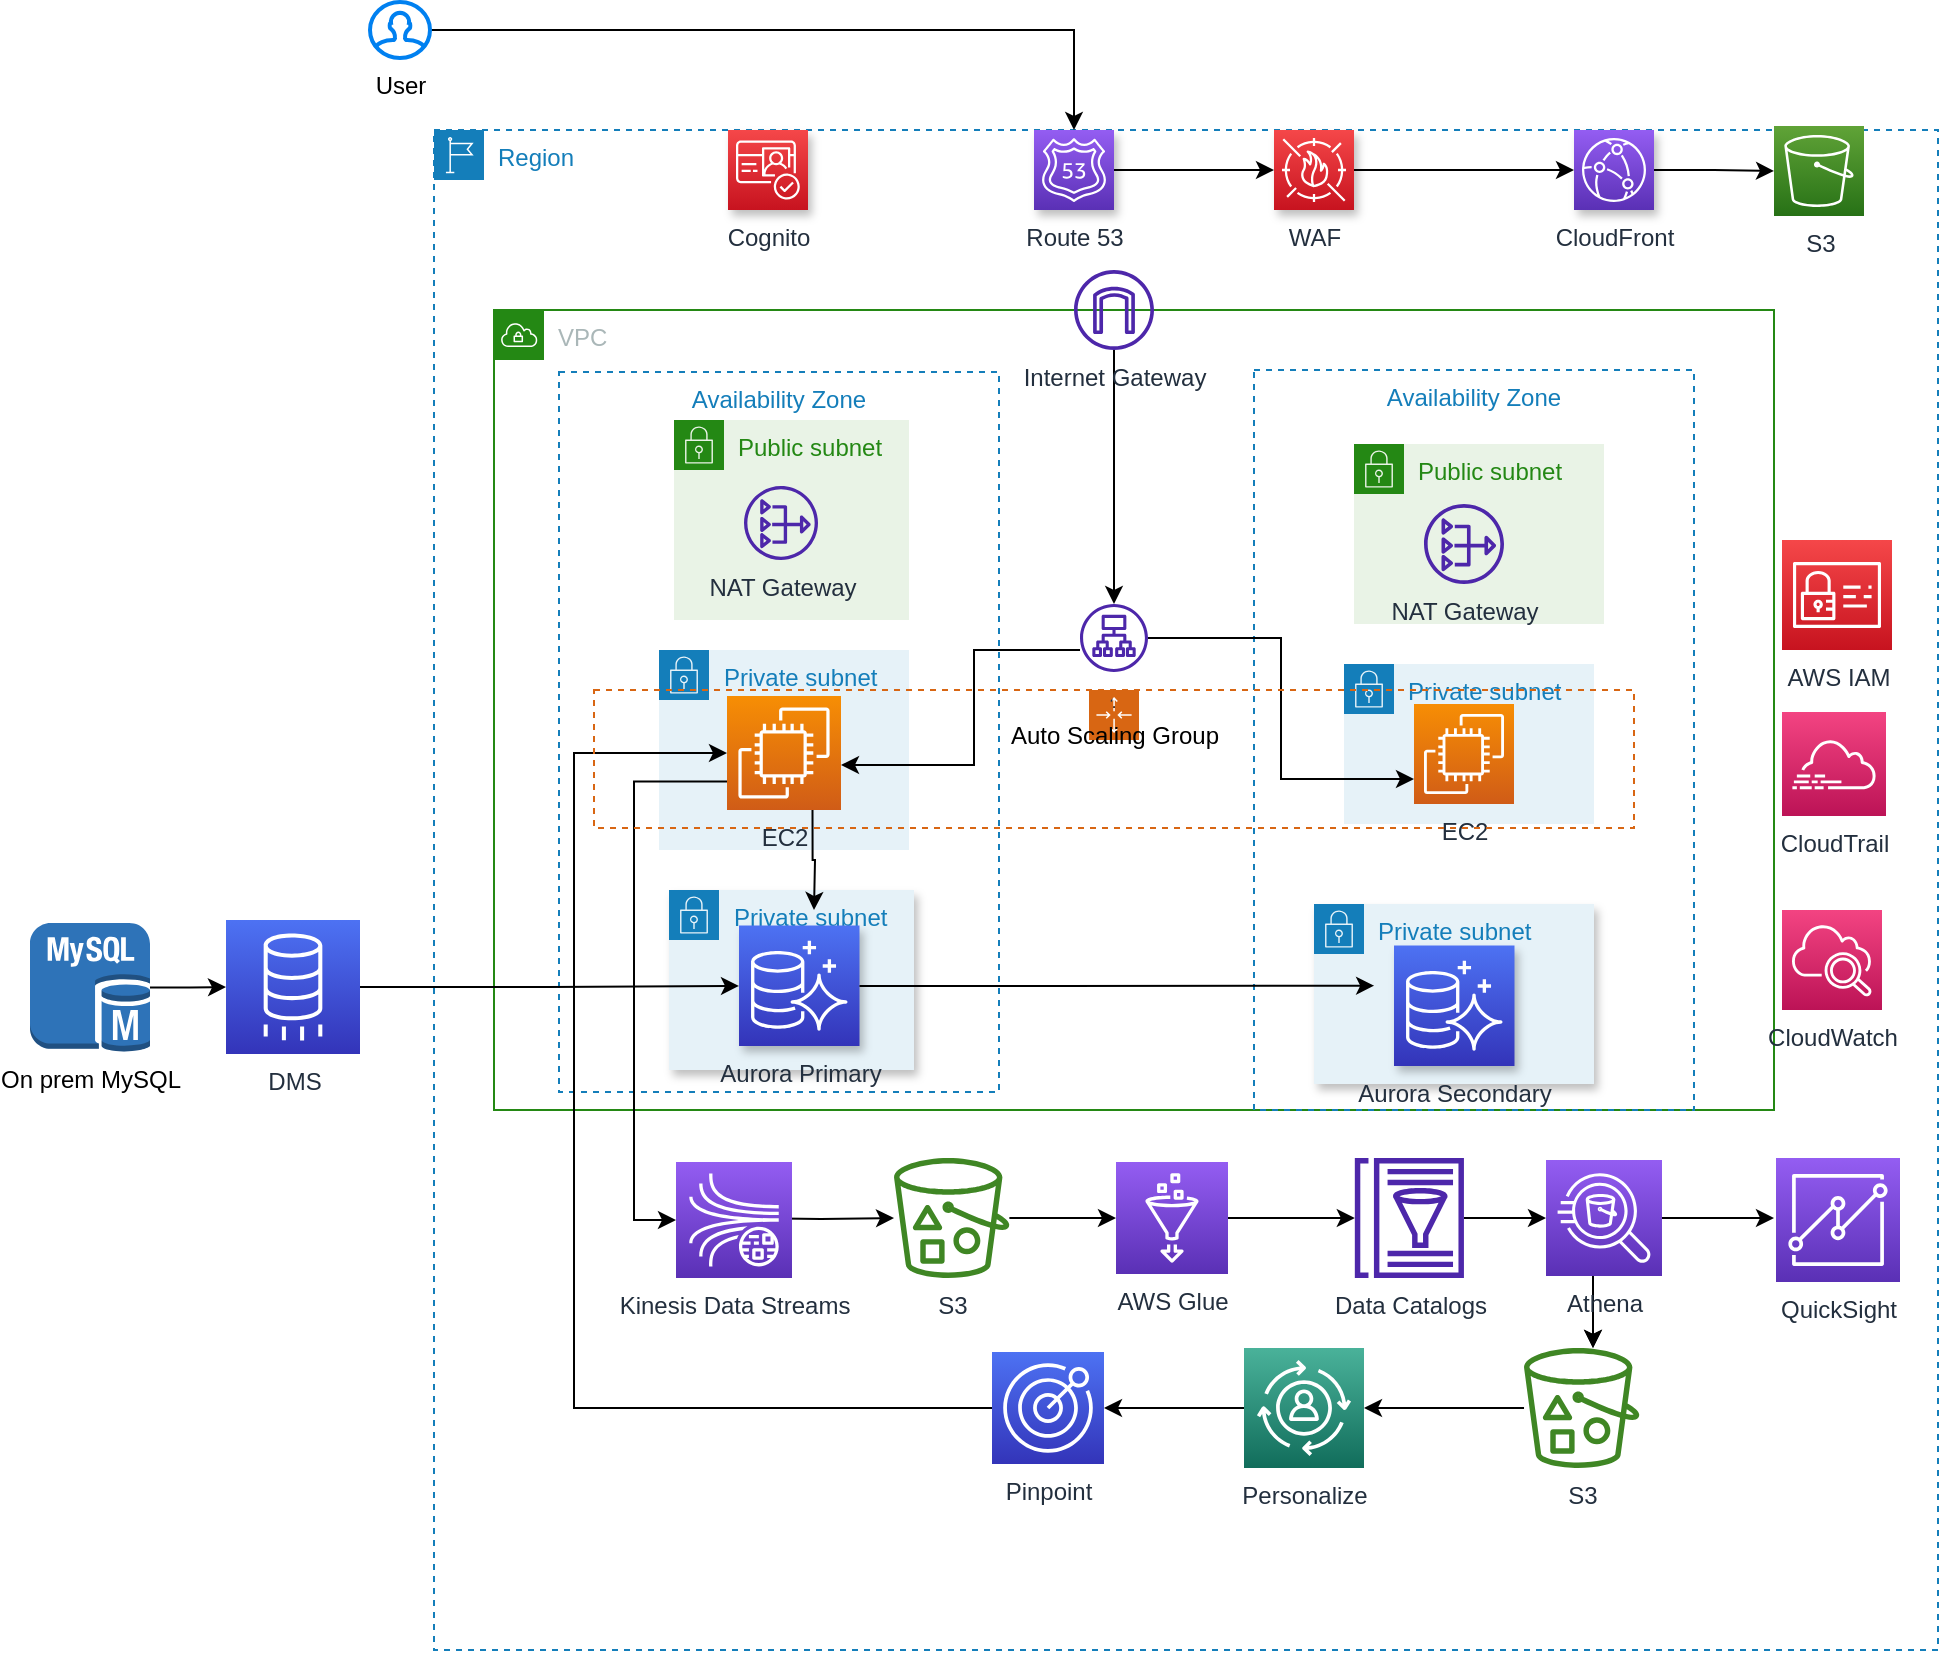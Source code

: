 <mxfile version="17.4.0" type="github">
  <diagram id="FRSoBtHujyncFjuJLg8h" name="Page-1">
    <mxGraphModel dx="2276" dy="820" grid="1" gridSize="10" guides="1" tooltips="1" connect="1" arrows="1" fold="1" page="1" pageScale="1" pageWidth="850" pageHeight="1100" math="0" shadow="0">
      <root>
        <mxCell id="0" />
        <mxCell id="1" parent="0" />
        <mxCell id="N7xInEoGNkmSRCjMhbKC-1" value="Region" style="points=[[0,0],[0.25,0],[0.5,0],[0.75,0],[1,0],[1,0.25],[1,0.5],[1,0.75],[1,1],[0.75,1],[0.5,1],[0.25,1],[0,1],[0,0.75],[0,0.5],[0,0.25]];outlineConnect=0;gradientColor=none;html=1;whiteSpace=wrap;fontSize=12;fontStyle=0;container=1;pointerEvents=0;collapsible=0;recursiveResize=0;shape=mxgraph.aws4.group;grIcon=mxgraph.aws4.group_region;strokeColor=#147EBA;fillColor=none;verticalAlign=top;align=left;spacingLeft=30;fontColor=#147EBA;dashed=1;shadow=0;" vertex="1" parent="1">
          <mxGeometry x="60" y="110" width="752" height="760" as="geometry" />
        </mxCell>
        <mxCell id="N7xInEoGNkmSRCjMhbKC-2" value="VPC" style="points=[[0,0],[0.25,0],[0.5,0],[0.75,0],[1,0],[1,0.25],[1,0.5],[1,0.75],[1,1],[0.75,1],[0.5,1],[0.25,1],[0,1],[0,0.75],[0,0.5],[0,0.25]];outlineConnect=0;gradientColor=none;html=1;whiteSpace=wrap;fontSize=12;fontStyle=0;container=1;pointerEvents=0;collapsible=0;recursiveResize=0;shape=mxgraph.aws4.group;grIcon=mxgraph.aws4.group_vpc;strokeColor=#248814;fillColor=none;verticalAlign=top;align=left;spacingLeft=30;fontColor=#AAB7B8;dashed=0;" vertex="1" parent="N7xInEoGNkmSRCjMhbKC-1">
          <mxGeometry x="30" y="90" width="640" height="400" as="geometry" />
        </mxCell>
        <mxCell id="N7xInEoGNkmSRCjMhbKC-34" value="Private subnet" style="points=[[0,0],[0.25,0],[0.5,0],[0.75,0],[1,0],[1,0.25],[1,0.5],[1,0.75],[1,1],[0.75,1],[0.5,1],[0.25,1],[0,1],[0,0.75],[0,0.5],[0,0.25]];outlineConnect=0;gradientColor=none;html=1;whiteSpace=wrap;fontSize=12;fontStyle=0;container=1;pointerEvents=0;collapsible=0;recursiveResize=0;shape=mxgraph.aws4.group;grIcon=mxgraph.aws4.group_security_group;grStroke=0;strokeColor=#147EBA;fillColor=#E6F2F8;verticalAlign=top;align=left;spacingLeft=30;fontColor=#147EBA;dashed=0;shadow=1;" vertex="1" parent="N7xInEoGNkmSRCjMhbKC-2">
          <mxGeometry x="410" y="297" width="140" height="90" as="geometry" />
        </mxCell>
        <mxCell id="N7xInEoGNkmSRCjMhbKC-13" value="Private subnet" style="points=[[0,0],[0.25,0],[0.5,0],[0.75,0],[1,0],[1,0.25],[1,0.5],[1,0.75],[1,1],[0.75,1],[0.5,1],[0.25,1],[0,1],[0,0.75],[0,0.5],[0,0.25]];outlineConnect=0;gradientColor=none;html=1;whiteSpace=wrap;fontSize=12;fontStyle=0;container=1;pointerEvents=0;collapsible=0;recursiveResize=0;shape=mxgraph.aws4.group;grIcon=mxgraph.aws4.group_security_group;grStroke=0;strokeColor=#147EBA;fillColor=#E6F2F8;verticalAlign=top;align=left;spacingLeft=30;fontColor=#147EBA;dashed=0;" vertex="1" parent="N7xInEoGNkmSRCjMhbKC-34">
          <mxGeometry x="15" y="-120" width="125" height="80" as="geometry" />
        </mxCell>
        <mxCell id="N7xInEoGNkmSRCjMhbKC-17" value="EC2" style="sketch=0;points=[[0,0,0],[0.25,0,0],[0.5,0,0],[0.75,0,0],[1,0,0],[0,1,0],[0.25,1,0],[0.5,1,0],[0.75,1,0],[1,1,0],[0,0.25,0],[0,0.5,0],[0,0.75,0],[1,0.25,0],[1,0.5,0],[1,0.75,0]];outlineConnect=0;fontColor=#232F3E;gradientColor=#F78E04;gradientDirection=north;fillColor=#D05C17;strokeColor=#ffffff;dashed=0;verticalLabelPosition=bottom;verticalAlign=top;align=center;html=1;fontSize=12;fontStyle=0;aspect=fixed;shape=mxgraph.aws4.resourceIcon;resIcon=mxgraph.aws4.ec2;" vertex="1" parent="N7xInEoGNkmSRCjMhbKC-13">
          <mxGeometry x="35" y="20" width="50" height="50" as="geometry" />
        </mxCell>
        <mxCell id="N7xInEoGNkmSRCjMhbKC-7" value="Availability Zone" style="fillColor=none;strokeColor=#147EBA;dashed=1;verticalAlign=top;fontStyle=0;fontColor=#147EBA;" vertex="1" parent="N7xInEoGNkmSRCjMhbKC-34">
          <mxGeometry x="-30" y="-267" width="220" height="370" as="geometry" />
        </mxCell>
        <mxCell id="N7xInEoGNkmSRCjMhbKC-10" value="Public subnet" style="points=[[0,0],[0.25,0],[0.5,0],[0.75,0],[1,0],[1,0.25],[1,0.5],[1,0.75],[1,1],[0.75,1],[0.5,1],[0.25,1],[0,1],[0,0.75],[0,0.5],[0,0.25]];outlineConnect=0;gradientColor=none;html=1;whiteSpace=wrap;fontSize=12;fontStyle=0;container=1;pointerEvents=0;collapsible=0;recursiveResize=0;shape=mxgraph.aws4.group;grIcon=mxgraph.aws4.group_security_group;grStroke=0;strokeColor=#248814;fillColor=#E9F3E6;verticalAlign=top;align=left;spacingLeft=30;fontColor=#248814;dashed=0;" vertex="1" parent="N7xInEoGNkmSRCjMhbKC-34">
          <mxGeometry x="20" y="-230" width="125" height="90" as="geometry" />
        </mxCell>
        <mxCell id="N7xInEoGNkmSRCjMhbKC-15" value="NAT Gateway" style="sketch=0;outlineConnect=0;fontColor=#232F3E;gradientColor=none;fillColor=#4D27AA;strokeColor=none;dashed=0;verticalLabelPosition=bottom;verticalAlign=top;align=center;html=1;fontSize=12;fontStyle=0;aspect=fixed;pointerEvents=1;shape=mxgraph.aws4.nat_gateway;" vertex="1" parent="N7xInEoGNkmSRCjMhbKC-10">
          <mxGeometry x="35" y="30" width="40" height="40" as="geometry" />
        </mxCell>
        <mxCell id="N7xInEoGNkmSRCjMhbKC-38" value="&lt;div&gt;Aurora Secondary&lt;/div&gt;&lt;div&gt;&lt;br&gt;&lt;/div&gt;" style="sketch=0;points=[[0,0,0],[0.25,0,0],[0.5,0,0],[0.75,0,0],[1,0,0],[0,1,0],[0.25,1,0],[0.5,1,0],[0.75,1,0],[1,1,0],[0,0.25,0],[0,0.5,0],[0,0.75,0],[1,0.25,0],[1,0.5,0],[1,0.75,0]];outlineConnect=0;fontColor=#232F3E;gradientColor=#4D72F3;gradientDirection=north;fillColor=#3334B9;strokeColor=#ffffff;dashed=0;verticalLabelPosition=bottom;verticalAlign=top;align=center;html=1;fontSize=12;fontStyle=0;aspect=fixed;shape=mxgraph.aws4.resourceIcon;resIcon=mxgraph.aws4.aurora;shadow=1;" vertex="1" parent="N7xInEoGNkmSRCjMhbKC-34">
          <mxGeometry x="40" y="20.75" width="60.25" height="60.25" as="geometry" />
        </mxCell>
        <mxCell id="N7xInEoGNkmSRCjMhbKC-28" value="Private subnet" style="points=[[0,0],[0.25,0],[0.5,0],[0.75,0],[1,0],[1,0.25],[1,0.5],[1,0.75],[1,1],[0.75,1],[0.5,1],[0.25,1],[0,1],[0,0.75],[0,0.5],[0,0.25]];outlineConnect=0;gradientColor=none;html=1;whiteSpace=wrap;fontSize=12;fontStyle=0;container=1;pointerEvents=0;collapsible=0;recursiveResize=0;shape=mxgraph.aws4.group;grIcon=mxgraph.aws4.group_security_group;grStroke=0;strokeColor=#147EBA;fillColor=#E6F2F8;verticalAlign=top;align=left;spacingLeft=30;fontColor=#147EBA;dashed=0;shadow=1;" vertex="1" parent="N7xInEoGNkmSRCjMhbKC-2">
          <mxGeometry x="87.5" y="290" width="122.5" height="90" as="geometry" />
        </mxCell>
        <mxCell id="N7xInEoGNkmSRCjMhbKC-6" value="Availability Zone" style="fillColor=none;strokeColor=#147EBA;dashed=1;verticalAlign=top;fontStyle=0;fontColor=#147EBA;" vertex="1" parent="N7xInEoGNkmSRCjMhbKC-28">
          <mxGeometry x="-55" y="-259" width="220" height="360" as="geometry" />
        </mxCell>
        <mxCell id="N7xInEoGNkmSRCjMhbKC-8" value="Public subnet" style="points=[[0,0],[0.25,0],[0.5,0],[0.75,0],[1,0],[1,0.25],[1,0.5],[1,0.75],[1,1],[0.75,1],[0.5,1],[0.25,1],[0,1],[0,0.75],[0,0.5],[0,0.25]];outlineConnect=0;gradientColor=none;html=1;whiteSpace=wrap;fontSize=12;fontStyle=0;container=1;pointerEvents=0;collapsible=0;recursiveResize=0;shape=mxgraph.aws4.group;grIcon=mxgraph.aws4.group_security_group;grStroke=0;strokeColor=#248814;fillColor=#E9F3E6;verticalAlign=top;align=left;spacingLeft=30;fontColor=#248814;dashed=0;" vertex="1" parent="N7xInEoGNkmSRCjMhbKC-28">
          <mxGeometry x="2.5" y="-235" width="117.5" height="100" as="geometry" />
        </mxCell>
        <mxCell id="N7xInEoGNkmSRCjMhbKC-14" value="NAT Gateway" style="sketch=0;outlineConnect=0;fontColor=#232F3E;gradientColor=none;fillColor=#4D27AA;strokeColor=none;dashed=0;verticalLabelPosition=bottom;verticalAlign=top;align=center;html=1;fontSize=12;fontStyle=0;aspect=fixed;pointerEvents=1;shape=mxgraph.aws4.nat_gateway;" vertex="1" parent="N7xInEoGNkmSRCjMhbKC-8">
          <mxGeometry x="35" y="33" width="37" height="37" as="geometry" />
        </mxCell>
        <mxCell id="N7xInEoGNkmSRCjMhbKC-11" value="Private subnet" style="points=[[0,0],[0.25,0],[0.5,0],[0.75,0],[1,0],[1,0.25],[1,0.5],[1,0.75],[1,1],[0.75,1],[0.5,1],[0.25,1],[0,1],[0,0.75],[0,0.5],[0,0.25]];outlineConnect=0;gradientColor=none;html=1;whiteSpace=wrap;fontSize=12;fontStyle=0;container=1;pointerEvents=0;collapsible=0;recursiveResize=0;shape=mxgraph.aws4.group;grIcon=mxgraph.aws4.group_security_group;grStroke=0;strokeColor=#147EBA;fillColor=#E6F2F8;verticalAlign=top;align=left;spacingLeft=30;fontColor=#147EBA;dashed=0;" vertex="1" parent="N7xInEoGNkmSRCjMhbKC-28">
          <mxGeometry x="-5" y="-120" width="125" height="100" as="geometry" />
        </mxCell>
        <mxCell id="N7xInEoGNkmSRCjMhbKC-16" value="EC2 " style="sketch=0;points=[[0,0,0],[0.25,0,0],[0.5,0,0],[0.75,0,0],[1,0,0],[0,1,0],[0.25,1,0],[0.5,1,0],[0.75,1,0],[1,1,0],[0,0.25,0],[0,0.5,0],[0,0.75,0],[1,0.25,0],[1,0.5,0],[1,0.75,0]];outlineConnect=0;fontColor=#232F3E;gradientColor=#F78E04;gradientDirection=north;fillColor=#D05C17;strokeColor=#ffffff;dashed=0;verticalLabelPosition=bottom;verticalAlign=top;align=center;html=1;fontSize=12;fontStyle=0;aspect=fixed;shape=mxgraph.aws4.resourceIcon;resIcon=mxgraph.aws4.ec2;" vertex="1" parent="N7xInEoGNkmSRCjMhbKC-11">
          <mxGeometry x="34" y="23" width="57" height="57" as="geometry" />
        </mxCell>
        <mxCell id="N7xInEoGNkmSRCjMhbKC-37" value="&lt;div&gt;Aurora Primary&lt;/div&gt;&lt;div&gt;&lt;br&gt;&lt;/div&gt;" style="sketch=0;points=[[0,0,0],[0.25,0,0],[0.5,0,0],[0.75,0,0],[1,0,0],[0,1,0],[0.25,1,0],[0.5,1,0],[0.75,1,0],[1,1,0],[0,0.25,0],[0,0.5,0],[0,0.75,0],[1,0.25,0],[1,0.5,0],[1,0.75,0]];outlineConnect=0;fontColor=#232F3E;gradientColor=#4D72F3;gradientDirection=north;fillColor=#3334B9;strokeColor=#ffffff;dashed=0;verticalLabelPosition=bottom;verticalAlign=top;align=center;html=1;fontSize=12;fontStyle=0;aspect=fixed;shape=mxgraph.aws4.resourceIcon;resIcon=mxgraph.aws4.aurora;shadow=1;" vertex="1" parent="N7xInEoGNkmSRCjMhbKC-28">
          <mxGeometry x="35" y="17.75" width="60.25" height="60.25" as="geometry" />
        </mxCell>
        <mxCell id="N7xInEoGNkmSRCjMhbKC-79" style="rounded=0;orthogonalLoop=1;jettySize=auto;html=1;edgeStyle=orthogonalEdgeStyle;exitX=0.75;exitY=1;exitDx=0;exitDy=0;exitPerimeter=0;" edge="1" parent="N7xInEoGNkmSRCjMhbKC-28" source="N7xInEoGNkmSRCjMhbKC-16">
          <mxGeometry relative="1" as="geometry">
            <mxPoint x="72.5" y="10" as="targetPoint" />
          </mxGeometry>
        </mxCell>
        <mxCell id="N7xInEoGNkmSRCjMhbKC-62" style="edgeStyle=orthogonalEdgeStyle;rounded=0;orthogonalLoop=1;jettySize=auto;html=1;entryX=1;entryY=0.5;entryDx=0;entryDy=0;entryPerimeter=0;" edge="1" parent="N7xInEoGNkmSRCjMhbKC-2">
          <mxGeometry relative="1" as="geometry">
            <mxPoint x="293" y="170" as="sourcePoint" />
            <mxPoint x="173.5" y="227.5" as="targetPoint" />
            <Array as="points">
              <mxPoint x="240" y="170" />
              <mxPoint x="240" y="228" />
            </Array>
          </mxGeometry>
        </mxCell>
        <mxCell id="N7xInEoGNkmSRCjMhbKC-66" style="edgeStyle=orthogonalEdgeStyle;rounded=0;orthogonalLoop=1;jettySize=auto;html=1;entryX=0;entryY=0.75;entryDx=0;entryDy=0;entryPerimeter=0;" edge="1" parent="N7xInEoGNkmSRCjMhbKC-2" source="N7xInEoGNkmSRCjMhbKC-21" target="N7xInEoGNkmSRCjMhbKC-17">
          <mxGeometry relative="1" as="geometry" />
        </mxCell>
        <mxCell id="N7xInEoGNkmSRCjMhbKC-21" value="ELB" style="sketch=0;outlineConnect=0;fontColor=#232F3E;gradientColor=none;fillColor=#4D27AA;strokeColor=none;dashed=0;verticalLabelPosition=bottom;verticalAlign=top;align=center;html=1;fontSize=12;fontStyle=0;aspect=fixed;pointerEvents=1;shape=mxgraph.aws4.application_load_balancer;" vertex="1" parent="N7xInEoGNkmSRCjMhbKC-2">
          <mxGeometry x="293" y="147" width="34" height="34" as="geometry" />
        </mxCell>
        <mxCell id="N7xInEoGNkmSRCjMhbKC-75" value="&lt;div&gt;CloudTrail&lt;/div&gt;&lt;div&gt;&lt;br&gt;&lt;/div&gt;" style="sketch=0;points=[[0,0,0],[0.25,0,0],[0.5,0,0],[0.75,0,0],[1,0,0],[0,1,0],[0.25,1,0],[0.5,1,0],[0.75,1,0],[1,1,0],[0,0.25,0],[0,0.5,0],[0,0.75,0],[1,0.25,0],[1,0.5,0],[1,0.75,0]];points=[[0,0,0],[0.25,0,0],[0.5,0,0],[0.75,0,0],[1,0,0],[0,1,0],[0.25,1,0],[0.5,1,0],[0.75,1,0],[1,1,0],[0,0.25,0],[0,0.5,0],[0,0.75,0],[1,0.25,0],[1,0.5,0],[1,0.75,0]];outlineConnect=0;fontColor=#232F3E;gradientColor=#F34482;gradientDirection=north;fillColor=#BC1356;strokeColor=#ffffff;dashed=0;verticalLabelPosition=bottom;verticalAlign=top;align=center;html=1;fontSize=12;fontStyle=0;aspect=fixed;shape=mxgraph.aws4.resourceIcon;resIcon=mxgraph.aws4.cloudtrail;shadow=0;" vertex="1" parent="N7xInEoGNkmSRCjMhbKC-2">
          <mxGeometry x="644" y="201" width="52" height="52" as="geometry" />
        </mxCell>
        <mxCell id="N7xInEoGNkmSRCjMhbKC-81" style="edgeStyle=orthogonalEdgeStyle;rounded=0;orthogonalLoop=1;jettySize=auto;html=1;entryX=0.273;entryY=0.832;entryDx=0;entryDy=0;entryPerimeter=0;" edge="1" parent="N7xInEoGNkmSRCjMhbKC-2" source="N7xInEoGNkmSRCjMhbKC-37" target="N7xInEoGNkmSRCjMhbKC-7">
          <mxGeometry relative="1" as="geometry" />
        </mxCell>
        <mxCell id="N7xInEoGNkmSRCjMhbKC-61" style="edgeStyle=orthogonalEdgeStyle;rounded=0;orthogonalLoop=1;jettySize=auto;html=1;" edge="1" parent="N7xInEoGNkmSRCjMhbKC-1" source="N7xInEoGNkmSRCjMhbKC-5" target="N7xInEoGNkmSRCjMhbKC-21">
          <mxGeometry relative="1" as="geometry" />
        </mxCell>
        <mxCell id="N7xInEoGNkmSRCjMhbKC-5" value="&lt;div&gt;Internet Gateway&lt;/div&gt;&lt;div&gt;&lt;br&gt;&lt;/div&gt;" style="sketch=0;outlineConnect=0;fontColor=#232F3E;gradientColor=none;fillColor=#4D27AA;strokeColor=none;dashed=0;verticalLabelPosition=bottom;verticalAlign=top;align=center;html=1;fontSize=12;fontStyle=0;aspect=fixed;pointerEvents=1;shape=mxgraph.aws4.internet_gateway;" vertex="1" parent="N7xInEoGNkmSRCjMhbKC-1">
          <mxGeometry x="320" y="70" width="40" height="40" as="geometry" />
        </mxCell>
        <mxCell id="N7xInEoGNkmSRCjMhbKC-45" value="" style="edgeStyle=orthogonalEdgeStyle;rounded=0;orthogonalLoop=1;jettySize=auto;html=1;entryX=0.5;entryY=0;entryDx=0;entryDy=0;entryPerimeter=0;" edge="1" parent="N7xInEoGNkmSRCjMhbKC-1" source="N7xInEoGNkmSRCjMhbKC-26" target="N7xInEoGNkmSRCjMhbKC-40">
          <mxGeometry relative="1" as="geometry">
            <mxPoint x="181" y="-48" as="targetPoint" />
          </mxGeometry>
        </mxCell>
        <mxCell id="N7xInEoGNkmSRCjMhbKC-26" value="&lt;div&gt;User&lt;/div&gt;&lt;div&gt;&lt;br&gt;&lt;/div&gt;" style="html=1;verticalLabelPosition=bottom;align=center;labelBackgroundColor=#ffffff;verticalAlign=top;strokeWidth=2;strokeColor=#0080F0;shadow=0;dashed=0;shape=mxgraph.ios7.icons.user;" vertex="1" parent="N7xInEoGNkmSRCjMhbKC-1">
          <mxGeometry x="-32" y="-64" width="30" height="28" as="geometry" />
        </mxCell>
        <mxCell id="N7xInEoGNkmSRCjMhbKC-48" value="" style="edgeStyle=orthogonalEdgeStyle;rounded=0;orthogonalLoop=1;jettySize=auto;html=1;" edge="1" parent="N7xInEoGNkmSRCjMhbKC-1" source="N7xInEoGNkmSRCjMhbKC-40" target="N7xInEoGNkmSRCjMhbKC-42">
          <mxGeometry relative="1" as="geometry" />
        </mxCell>
        <mxCell id="N7xInEoGNkmSRCjMhbKC-40" value="&lt;div&gt;Route 53&lt;/div&gt;&lt;div&gt;&lt;br&gt;&lt;/div&gt;" style="sketch=0;points=[[0,0,0],[0.25,0,0],[0.5,0,0],[0.75,0,0],[1,0,0],[0,1,0],[0.25,1,0],[0.5,1,0],[0.75,1,0],[1,1,0],[0,0.25,0],[0,0.5,0],[0,0.75,0],[1,0.25,0],[1,0.5,0],[1,0.75,0]];outlineConnect=0;fontColor=#232F3E;gradientColor=#945DF2;gradientDirection=north;fillColor=#5A30B5;strokeColor=#ffffff;dashed=0;verticalLabelPosition=bottom;verticalAlign=top;align=center;html=1;fontSize=12;fontStyle=0;aspect=fixed;shape=mxgraph.aws4.resourceIcon;resIcon=mxgraph.aws4.route_53;shadow=1;" vertex="1" parent="N7xInEoGNkmSRCjMhbKC-1">
          <mxGeometry x="300" width="40" height="40" as="geometry" />
        </mxCell>
        <mxCell id="N7xInEoGNkmSRCjMhbKC-42" value="&lt;div&gt;WAF&lt;/div&gt;&lt;div&gt;&lt;br&gt;&lt;/div&gt;" style="sketch=0;points=[[0,0,0],[0.25,0,0],[0.5,0,0],[0.75,0,0],[1,0,0],[0,1,0],[0.25,1,0],[0.5,1,0],[0.75,1,0],[1,1,0],[0,0.25,0],[0,0.5,0],[0,0.75,0],[1,0.25,0],[1,0.5,0],[1,0.75,0]];outlineConnect=0;fontColor=#232F3E;gradientColor=#F54749;gradientDirection=north;fillColor=#C7131F;strokeColor=#ffffff;dashed=0;verticalLabelPosition=bottom;verticalAlign=top;align=center;html=1;fontSize=12;fontStyle=0;aspect=fixed;shape=mxgraph.aws4.resourceIcon;resIcon=mxgraph.aws4.waf;shadow=1;" vertex="1" parent="N7xInEoGNkmSRCjMhbKC-1">
          <mxGeometry x="420" width="40" height="40" as="geometry" />
        </mxCell>
        <mxCell id="N7xInEoGNkmSRCjMhbKC-54" value="&lt;div&gt;S3&lt;/div&gt;&lt;div&gt;&lt;br&gt;&lt;/div&gt;" style="sketch=0;points=[[0,0,0],[0.25,0,0],[0.5,0,0],[0.75,0,0],[1,0,0],[0,1,0],[0.25,1,0],[0.5,1,0],[0.75,1,0],[1,1,0],[0,0.25,0],[0,0.5,0],[0,0.75,0],[1,0.25,0],[1,0.5,0],[1,0.75,0]];outlineConnect=0;fontColor=#232F3E;gradientColor=#60A337;gradientDirection=north;fillColor=#277116;strokeColor=#ffffff;dashed=0;verticalLabelPosition=bottom;verticalAlign=top;align=center;html=1;fontSize=12;fontStyle=0;aspect=fixed;shape=mxgraph.aws4.resourceIcon;resIcon=mxgraph.aws4.s3;shadow=0;" vertex="1" parent="N7xInEoGNkmSRCjMhbKC-1">
          <mxGeometry x="670" y="-2" width="45" height="45" as="geometry" />
        </mxCell>
        <mxCell id="N7xInEoGNkmSRCjMhbKC-76" value="&lt;div&gt;CloudWatch&lt;/div&gt;&lt;div&gt;&lt;br&gt;&lt;/div&gt;" style="sketch=0;points=[[0,0,0],[0.25,0,0],[0.5,0,0],[0.75,0,0],[1,0,0],[0,1,0],[0.25,1,0],[0.5,1,0],[0.75,1,0],[1,1,0],[0,0.25,0],[0,0.5,0],[0,0.75,0],[1,0.25,0],[1,0.5,0],[1,0.75,0]];points=[[0,0,0],[0.25,0,0],[0.5,0,0],[0.75,0,0],[1,0,0],[0,1,0],[0.25,1,0],[0.5,1,0],[0.75,1,0],[1,1,0],[0,0.25,0],[0,0.5,0],[0,0.75,0],[1,0.25,0],[1,0.5,0],[1,0.75,0]];outlineConnect=0;fontColor=#232F3E;gradientColor=#F34482;gradientDirection=north;fillColor=#BC1356;strokeColor=#ffffff;dashed=0;verticalLabelPosition=bottom;verticalAlign=top;align=center;html=1;fontSize=12;fontStyle=0;aspect=fixed;shape=mxgraph.aws4.resourceIcon;resIcon=mxgraph.aws4.cloudwatch_2;shadow=0;" vertex="1" parent="N7xInEoGNkmSRCjMhbKC-1">
          <mxGeometry x="674" y="390" width="50" height="50" as="geometry" />
        </mxCell>
        <mxCell id="N7xInEoGNkmSRCjMhbKC-77" value="&lt;div&gt;AWS IAM&lt;/div&gt;&lt;div&gt;&lt;br&gt;&lt;/div&gt;" style="sketch=0;points=[[0,0,0],[0.25,0,0],[0.5,0,0],[0.75,0,0],[1,0,0],[0,1,0],[0.25,1,0],[0.5,1,0],[0.75,1,0],[1,1,0],[0,0.25,0],[0,0.5,0],[0,0.75,0],[1,0.25,0],[1,0.5,0],[1,0.75,0]];outlineConnect=0;fontColor=#232F3E;gradientColor=#F54749;gradientDirection=north;fillColor=#C7131F;strokeColor=#ffffff;dashed=0;verticalLabelPosition=bottom;verticalAlign=top;align=center;html=1;fontSize=12;fontStyle=0;aspect=fixed;shape=mxgraph.aws4.resourceIcon;resIcon=mxgraph.aws4.identity_and_access_management;shadow=0;" vertex="1" parent="N7xInEoGNkmSRCjMhbKC-1">
          <mxGeometry x="674" y="205" width="55" height="55" as="geometry" />
        </mxCell>
        <mxCell id="N7xInEoGNkmSRCjMhbKC-91" value="" style="edgeStyle=orthogonalEdgeStyle;rounded=0;orthogonalLoop=1;jettySize=auto;html=1;" edge="1" parent="N7xInEoGNkmSRCjMhbKC-1" source="N7xInEoGNkmSRCjMhbKC-78" target="N7xInEoGNkmSRCjMhbKC-82">
          <mxGeometry relative="1" as="geometry" />
        </mxCell>
        <mxCell id="N7xInEoGNkmSRCjMhbKC-78" value="&lt;div&gt;S3&lt;/div&gt;&lt;div&gt;&lt;br&gt;&lt;/div&gt;" style="sketch=0;outlineConnect=0;fontColor=#232F3E;gradientColor=none;fillColor=#3F8624;strokeColor=none;dashed=0;verticalLabelPosition=bottom;verticalAlign=top;align=center;html=1;fontSize=12;fontStyle=0;aspect=fixed;pointerEvents=1;shape=mxgraph.aws4.bucket_with_objects;shadow=0;" vertex="1" parent="N7xInEoGNkmSRCjMhbKC-1">
          <mxGeometry x="230" y="514" width="57.7" height="60" as="geometry" />
        </mxCell>
        <mxCell id="N7xInEoGNkmSRCjMhbKC-92" value="" style="edgeStyle=orthogonalEdgeStyle;rounded=0;orthogonalLoop=1;jettySize=auto;html=1;" edge="1" parent="N7xInEoGNkmSRCjMhbKC-1" source="N7xInEoGNkmSRCjMhbKC-82" target="N7xInEoGNkmSRCjMhbKC-83">
          <mxGeometry relative="1" as="geometry" />
        </mxCell>
        <mxCell id="N7xInEoGNkmSRCjMhbKC-82" value="&lt;div&gt;AWS Glue&lt;/div&gt;&lt;div&gt;&lt;br&gt;&lt;/div&gt;" style="sketch=0;points=[[0,0,0],[0.25,0,0],[0.5,0,0],[0.75,0,0],[1,0,0],[0,1,0],[0.25,1,0],[0.5,1,0],[0.75,1,0],[1,1,0],[0,0.25,0],[0,0.5,0],[0,0.75,0],[1,0.25,0],[1,0.5,0],[1,0.75,0]];outlineConnect=0;fontColor=#232F3E;gradientColor=#945DF2;gradientDirection=north;fillColor=#5A30B5;strokeColor=#ffffff;dashed=0;verticalLabelPosition=bottom;verticalAlign=top;align=center;html=1;fontSize=12;fontStyle=0;aspect=fixed;shape=mxgraph.aws4.resourceIcon;resIcon=mxgraph.aws4.glue;shadow=0;" vertex="1" parent="N7xInEoGNkmSRCjMhbKC-1">
          <mxGeometry x="341" y="516" width="56" height="56" as="geometry" />
        </mxCell>
        <mxCell id="N7xInEoGNkmSRCjMhbKC-93" value="" style="edgeStyle=orthogonalEdgeStyle;rounded=0;orthogonalLoop=1;jettySize=auto;html=1;" edge="1" parent="N7xInEoGNkmSRCjMhbKC-1" source="N7xInEoGNkmSRCjMhbKC-83" target="N7xInEoGNkmSRCjMhbKC-84">
          <mxGeometry relative="1" as="geometry" />
        </mxCell>
        <mxCell id="N7xInEoGNkmSRCjMhbKC-83" value="&lt;div&gt;Data Catalogs&lt;/div&gt;&lt;div&gt;&lt;br&gt;&lt;/div&gt;" style="sketch=0;outlineConnect=0;fontColor=#232F3E;gradientColor=none;fillColor=#4D27AA;strokeColor=none;dashed=0;verticalLabelPosition=bottom;verticalAlign=top;align=center;html=1;fontSize=12;fontStyle=0;aspect=fixed;pointerEvents=1;shape=mxgraph.aws4.glue_data_catalog;shadow=0;" vertex="1" parent="N7xInEoGNkmSRCjMhbKC-1">
          <mxGeometry x="460" y="514" width="55.38" height="60" as="geometry" />
        </mxCell>
        <mxCell id="N7xInEoGNkmSRCjMhbKC-94" value="" style="edgeStyle=orthogonalEdgeStyle;rounded=0;orthogonalLoop=1;jettySize=auto;html=1;" edge="1" parent="N7xInEoGNkmSRCjMhbKC-1" source="N7xInEoGNkmSRCjMhbKC-84">
          <mxGeometry relative="1" as="geometry">
            <mxPoint x="670" y="544" as="targetPoint" />
          </mxGeometry>
        </mxCell>
        <mxCell id="kzWBI1e0YCosuCWZ6FZc-27" value="" style="edgeStyle=elbowEdgeStyle;rounded=0;orthogonalLoop=1;jettySize=auto;html=1;" edge="1" parent="N7xInEoGNkmSRCjMhbKC-1" source="N7xInEoGNkmSRCjMhbKC-84" target="kzWBI1e0YCosuCWZ6FZc-17">
          <mxGeometry relative="1" as="geometry" />
        </mxCell>
        <mxCell id="kzWBI1e0YCosuCWZ6FZc-28" value="" style="edgeStyle=elbowEdgeStyle;rounded=0;orthogonalLoop=1;jettySize=auto;html=1;" edge="1" parent="N7xInEoGNkmSRCjMhbKC-1" source="N7xInEoGNkmSRCjMhbKC-84" target="kzWBI1e0YCosuCWZ6FZc-17">
          <mxGeometry relative="1" as="geometry" />
        </mxCell>
        <mxCell id="N7xInEoGNkmSRCjMhbKC-84" value="Athena" style="sketch=0;points=[[0,0,0],[0.25,0,0],[0.5,0,0],[0.75,0,0],[1,0,0],[0,1,0],[0.25,1,0],[0.5,1,0],[0.75,1,0],[1,1,0],[0,0.25,0],[0,0.5,0],[0,0.75,0],[1,0.25,0],[1,0.5,0],[1,0.75,0]];outlineConnect=0;fontColor=#232F3E;gradientColor=#945DF2;gradientDirection=north;fillColor=#5A30B5;strokeColor=#ffffff;dashed=0;verticalLabelPosition=bottom;verticalAlign=top;align=center;html=1;fontSize=12;fontStyle=0;aspect=fixed;shape=mxgraph.aws4.resourceIcon;resIcon=mxgraph.aws4.athena;shadow=0;" vertex="1" parent="N7xInEoGNkmSRCjMhbKC-1">
          <mxGeometry x="556" y="515" width="58" height="58" as="geometry" />
        </mxCell>
        <mxCell id="N7xInEoGNkmSRCjMhbKC-85" value="&lt;div&gt;QuickSight&lt;/div&gt;&lt;div&gt;&lt;br&gt;&lt;/div&gt;" style="sketch=0;points=[[0,0,0],[0.25,0,0],[0.5,0,0],[0.75,0,0],[1,0,0],[0,1,0],[0.25,1,0],[0.5,1,0],[0.75,1,0],[1,1,0],[0,0.25,0],[0,0.5,0],[0,0.75,0],[1,0.25,0],[1,0.5,0],[1,0.75,0]];outlineConnect=0;fontColor=#232F3E;gradientColor=#945DF2;gradientDirection=north;fillColor=#5A30B5;strokeColor=#ffffff;dashed=0;verticalLabelPosition=bottom;verticalAlign=top;align=center;html=1;fontSize=12;fontStyle=0;aspect=fixed;shape=mxgraph.aws4.resourceIcon;resIcon=mxgraph.aws4.quicksight;shadow=0;" vertex="1" parent="N7xInEoGNkmSRCjMhbKC-1">
          <mxGeometry x="671" y="514" width="62" height="62" as="geometry" />
        </mxCell>
        <mxCell id="N7xInEoGNkmSRCjMhbKC-90" style="edgeStyle=orthogonalEdgeStyle;rounded=0;orthogonalLoop=1;jettySize=auto;html=1;" edge="1" parent="N7xInEoGNkmSRCjMhbKC-1" target="N7xInEoGNkmSRCjMhbKC-78">
          <mxGeometry relative="1" as="geometry">
            <mxPoint x="156" y="544" as="sourcePoint" />
          </mxGeometry>
        </mxCell>
        <mxCell id="N7xInEoGNkmSRCjMhbKC-99" value="&lt;div&gt;Kinesis Data Streams&lt;/div&gt;&lt;div&gt;&lt;br&gt;&lt;/div&gt;" style="sketch=0;points=[[0,0,0],[0.25,0,0],[0.5,0,0],[0.75,0,0],[1,0,0],[0,1,0],[0.25,1,0],[0.5,1,0],[0.75,1,0],[1,1,0],[0,0.25,0],[0,0.5,0],[0,0.75,0],[1,0.25,0],[1,0.5,0],[1,0.75,0]];outlineConnect=0;fontColor=#232F3E;gradientColor=#945DF2;gradientDirection=north;fillColor=#5A30B5;strokeColor=#ffffff;dashed=0;verticalLabelPosition=bottom;verticalAlign=top;align=center;html=1;fontSize=12;fontStyle=0;aspect=fixed;shape=mxgraph.aws4.resourceIcon;resIcon=mxgraph.aws4.kinesis_data_streams;shadow=0;" vertex="1" parent="N7xInEoGNkmSRCjMhbKC-1">
          <mxGeometry x="121" y="516" width="58" height="58" as="geometry" />
        </mxCell>
        <mxCell id="kzWBI1e0YCosuCWZ6FZc-29" value="" style="edgeStyle=elbowEdgeStyle;rounded=0;orthogonalLoop=1;jettySize=auto;html=1;" edge="1" parent="N7xInEoGNkmSRCjMhbKC-1" source="kzWBI1e0YCosuCWZ6FZc-17" target="kzWBI1e0YCosuCWZ6FZc-21">
          <mxGeometry relative="1" as="geometry" />
        </mxCell>
        <mxCell id="kzWBI1e0YCosuCWZ6FZc-17" value="&lt;div&gt;S3&lt;/div&gt;&lt;div&gt;&lt;br&gt;&lt;/div&gt;" style="sketch=0;outlineConnect=0;fontColor=#232F3E;gradientColor=none;fillColor=#3F8624;strokeColor=none;dashed=0;verticalLabelPosition=bottom;verticalAlign=top;align=center;html=1;fontSize=12;fontStyle=0;aspect=fixed;pointerEvents=1;shape=mxgraph.aws4.bucket_with_objects;shadow=0;" vertex="1" parent="N7xInEoGNkmSRCjMhbKC-1">
          <mxGeometry x="545" y="609" width="57.7" height="60" as="geometry" />
        </mxCell>
        <mxCell id="kzWBI1e0YCosuCWZ6FZc-30" value="" style="edgeStyle=elbowEdgeStyle;rounded=0;orthogonalLoop=1;jettySize=auto;html=1;" edge="1" parent="N7xInEoGNkmSRCjMhbKC-1" source="kzWBI1e0YCosuCWZ6FZc-21" target="kzWBI1e0YCosuCWZ6FZc-22">
          <mxGeometry relative="1" as="geometry" />
        </mxCell>
        <mxCell id="kzWBI1e0YCosuCWZ6FZc-21" value="Personalize" style="sketch=0;points=[[0,0,0],[0.25,0,0],[0.5,0,0],[0.75,0,0],[1,0,0],[0,1,0],[0.25,1,0],[0.5,1,0],[0.75,1,0],[1,1,0],[0,0.25,0],[0,0.5,0],[0,0.75,0],[1,0.25,0],[1,0.5,0],[1,0.75,0]];outlineConnect=0;fontColor=#232F3E;gradientColor=#4AB29A;gradientDirection=north;fillColor=#116D5B;strokeColor=#ffffff;dashed=0;verticalLabelPosition=bottom;verticalAlign=top;align=center;html=1;fontSize=12;fontStyle=0;aspect=fixed;shape=mxgraph.aws4.resourceIcon;resIcon=mxgraph.aws4.personalize;shadow=0;" vertex="1" parent="N7xInEoGNkmSRCjMhbKC-1">
          <mxGeometry x="405" y="609" width="60" height="60" as="geometry" />
        </mxCell>
        <mxCell id="kzWBI1e0YCosuCWZ6FZc-31" style="edgeStyle=elbowEdgeStyle;rounded=0;orthogonalLoop=1;jettySize=auto;html=1;entryX=0;entryY=0.5;entryDx=0;entryDy=0;entryPerimeter=0;" edge="1" parent="N7xInEoGNkmSRCjMhbKC-1" source="kzWBI1e0YCosuCWZ6FZc-22" target="N7xInEoGNkmSRCjMhbKC-16">
          <mxGeometry relative="1" as="geometry">
            <Array as="points">
              <mxPoint x="70" y="330" />
              <mxPoint x="90" y="300" />
              <mxPoint x="100" y="300" />
              <mxPoint x="50" y="480" />
              <mxPoint x="80" y="650" />
              <mxPoint x="90" y="490" />
            </Array>
          </mxGeometry>
        </mxCell>
        <mxCell id="kzWBI1e0YCosuCWZ6FZc-22" value="Pinpoint" style="sketch=0;points=[[0,0,0],[0.25,0,0],[0.5,0,0],[0.75,0,0],[1,0,0],[0,1,0],[0.25,1,0],[0.5,1,0],[0.75,1,0],[1,1,0],[0,0.25,0],[0,0.5,0],[0,0.75,0],[1,0.25,0],[1,0.5,0],[1,0.75,0]];outlineConnect=0;fontColor=#232F3E;gradientColor=#4D72F3;gradientDirection=north;fillColor=#3334B9;strokeColor=#ffffff;dashed=0;verticalLabelPosition=bottom;verticalAlign=top;align=center;html=1;fontSize=12;fontStyle=0;aspect=fixed;shape=mxgraph.aws4.resourceIcon;resIcon=mxgraph.aws4.pinpoint;shadow=0;" vertex="1" parent="N7xInEoGNkmSRCjMhbKC-1">
          <mxGeometry x="279" y="611" width="56" height="56" as="geometry" />
        </mxCell>
        <mxCell id="kzWBI1e0YCosuCWZ6FZc-32" style="edgeStyle=elbowEdgeStyle;rounded=0;orthogonalLoop=1;jettySize=auto;html=1;entryX=0;entryY=0.5;entryDx=0;entryDy=0;entryPerimeter=0;exitX=0;exitY=0.75;exitDx=0;exitDy=0;exitPerimeter=0;" edge="1" parent="N7xInEoGNkmSRCjMhbKC-1" source="N7xInEoGNkmSRCjMhbKC-16" target="N7xInEoGNkmSRCjMhbKC-99">
          <mxGeometry relative="1" as="geometry">
            <Array as="points">
              <mxPoint x="100" y="420" />
              <mxPoint x="120" y="330" />
              <mxPoint x="90" y="410" />
            </Array>
          </mxGeometry>
        </mxCell>
        <mxCell id="N7xInEoGNkmSRCjMhbKC-23" value="" style="points=[[0,0],[0.25,0],[0.5,0],[0.75,0],[1,0],[1,0.25],[1,0.5],[1,0.75],[1,1],[0.75,1],[0.5,1],[0.25,1],[0,1],[0,0.75],[0,0.5],[0,0.25]];outlineConnect=0;gradientColor=none;html=1;whiteSpace=wrap;fontSize=12;fontStyle=0;container=1;pointerEvents=0;collapsible=0;recursiveResize=0;shape=mxgraph.aws4.groupCenter;grIcon=mxgraph.aws4.group_auto_scaling_group;grStroke=1;strokeColor=#D86613;fillColor=none;verticalAlign=top;align=center;fontColor=#D86613;dashed=1;spacingTop=25;" vertex="1" parent="1">
          <mxGeometry x="140" y="390" width="520" height="69" as="geometry" />
        </mxCell>
        <mxCell id="N7xInEoGNkmSRCjMhbKC-72" value="" style="edgeStyle=orthogonalEdgeStyle;rounded=0;orthogonalLoop=1;jettySize=auto;html=1;" edge="1" parent="1" source="N7xInEoGNkmSRCjMhbKC-41" target="N7xInEoGNkmSRCjMhbKC-1">
          <mxGeometry relative="1" as="geometry">
            <Array as="points">
              <mxPoint x="340" y="170" />
              <mxPoint x="340" y="170" />
            </Array>
          </mxGeometry>
        </mxCell>
        <mxCell id="N7xInEoGNkmSRCjMhbKC-41" value="&lt;div&gt;Cognito&lt;/div&gt;&lt;div&gt;&lt;br&gt;&lt;/div&gt;" style="sketch=0;points=[[0,0,0],[0.25,0,0],[0.5,0,0],[0.75,0,0],[1,0,0],[0,1,0],[0.25,1,0],[0.5,1,0],[0.75,1,0],[1,1,0],[0,0.25,0],[0,0.5,0],[0,0.75,0],[1,0.25,0],[1,0.5,0],[1,0.75,0]];outlineConnect=0;fontColor=#232F3E;gradientColor=#F54749;gradientDirection=north;fillColor=#C7131F;strokeColor=#ffffff;dashed=0;verticalLabelPosition=bottom;verticalAlign=top;align=center;html=1;fontSize=12;fontStyle=0;aspect=fixed;shape=mxgraph.aws4.resourceIcon;resIcon=mxgraph.aws4.cognito;shadow=1;" vertex="1" parent="1">
          <mxGeometry x="207" y="110" width="40" height="40" as="geometry" />
        </mxCell>
        <mxCell id="N7xInEoGNkmSRCjMhbKC-55" style="edgeStyle=orthogonalEdgeStyle;rounded=0;orthogonalLoop=1;jettySize=auto;html=1;entryX=0;entryY=0.5;entryDx=0;entryDy=0;entryPerimeter=0;" edge="1" parent="1" source="N7xInEoGNkmSRCjMhbKC-43" target="N7xInEoGNkmSRCjMhbKC-54">
          <mxGeometry relative="1" as="geometry" />
        </mxCell>
        <mxCell id="N7xInEoGNkmSRCjMhbKC-43" value="&lt;div&gt;CloudFront&lt;/div&gt;&lt;div&gt;&lt;br&gt;&lt;/div&gt;" style="sketch=0;points=[[0,0,0],[0.25,0,0],[0.5,0,0],[0.75,0,0],[1,0,0],[0,1,0],[0.25,1,0],[0.5,1,0],[0.75,1,0],[1,1,0],[0,0.25,0],[0,0.5,0],[0,0.75,0],[1,0.25,0],[1,0.5,0],[1,0.75,0]];outlineConnect=0;fontColor=#232F3E;gradientColor=#945DF2;gradientDirection=north;fillColor=#5A30B5;strokeColor=#ffffff;dashed=0;verticalLabelPosition=bottom;verticalAlign=top;align=center;html=1;fontSize=12;fontStyle=0;aspect=fixed;shape=mxgraph.aws4.resourceIcon;resIcon=mxgraph.aws4.cloudfront;shadow=1;" vertex="1" parent="1">
          <mxGeometry x="630" y="110" width="40" height="40" as="geometry" />
        </mxCell>
        <mxCell id="N7xInEoGNkmSRCjMhbKC-53" style="edgeStyle=orthogonalEdgeStyle;rounded=0;orthogonalLoop=1;jettySize=auto;html=1;entryX=0;entryY=0.5;entryDx=0;entryDy=0;entryPerimeter=0;" edge="1" parent="1" source="N7xInEoGNkmSRCjMhbKC-42" target="N7xInEoGNkmSRCjMhbKC-43">
          <mxGeometry relative="1" as="geometry" />
        </mxCell>
        <mxCell id="N7xInEoGNkmSRCjMhbKC-68" value="&lt;div&gt;Auto Scaling Group&lt;/div&gt;&lt;div&gt;&lt;br&gt;&lt;/div&gt;" style="text;html=1;align=center;verticalAlign=middle;resizable=0;points=[];autosize=1;strokeColor=none;fillColor=none;" vertex="1" parent="1">
          <mxGeometry x="340" y="405" width="120" height="30" as="geometry" />
        </mxCell>
        <mxCell id="kzWBI1e0YCosuCWZ6FZc-3" style="edgeStyle=orthogonalEdgeStyle;rounded=0;orthogonalLoop=1;jettySize=auto;html=1;" edge="1" parent="1" source="kzWBI1e0YCosuCWZ6FZc-1" target="N7xInEoGNkmSRCjMhbKC-37">
          <mxGeometry relative="1" as="geometry" />
        </mxCell>
        <mxCell id="kzWBI1e0YCosuCWZ6FZc-1" value="&lt;div&gt;DMS&lt;/div&gt;&lt;div&gt;&lt;br&gt;&lt;/div&gt;" style="sketch=0;points=[[0,0,0],[0.25,0,0],[0.5,0,0],[0.75,0,0],[1,0,0],[0,1,0],[0.25,1,0],[0.5,1,0],[0.75,1,0],[1,1,0],[0,0.25,0],[0,0.5,0],[0,0.75,0],[1,0.25,0],[1,0.5,0],[1,0.75,0]];outlineConnect=0;fontColor=#232F3E;gradientColor=#4D72F3;gradientDirection=north;fillColor=#3334B9;strokeColor=#ffffff;dashed=0;verticalLabelPosition=bottom;verticalAlign=top;align=center;html=1;fontSize=12;fontStyle=0;aspect=fixed;shape=mxgraph.aws4.resourceIcon;resIcon=mxgraph.aws4.database_migration_service;shadow=0;" vertex="1" parent="1">
          <mxGeometry x="-44" y="505" width="67" height="67" as="geometry" />
        </mxCell>
        <mxCell id="kzWBI1e0YCosuCWZ6FZc-5" value="" style="edgeStyle=orthogonalEdgeStyle;rounded=0;orthogonalLoop=1;jettySize=auto;html=1;" edge="1" parent="1" source="kzWBI1e0YCosuCWZ6FZc-4" target="kzWBI1e0YCosuCWZ6FZc-1">
          <mxGeometry relative="1" as="geometry" />
        </mxCell>
        <mxCell id="kzWBI1e0YCosuCWZ6FZc-4" value="&lt;div&gt;On prem MySQL&lt;/div&gt;&lt;div&gt;&lt;br&gt;&lt;/div&gt;" style="outlineConnect=0;dashed=0;verticalLabelPosition=bottom;verticalAlign=top;align=center;html=1;shape=mxgraph.aws3.mysql_db_instance;fillColor=#2E73B8;gradientColor=none;shadow=0;" vertex="1" parent="1">
          <mxGeometry x="-142" y="506.5" width="60" height="64.5" as="geometry" />
        </mxCell>
      </root>
    </mxGraphModel>
  </diagram>
</mxfile>
